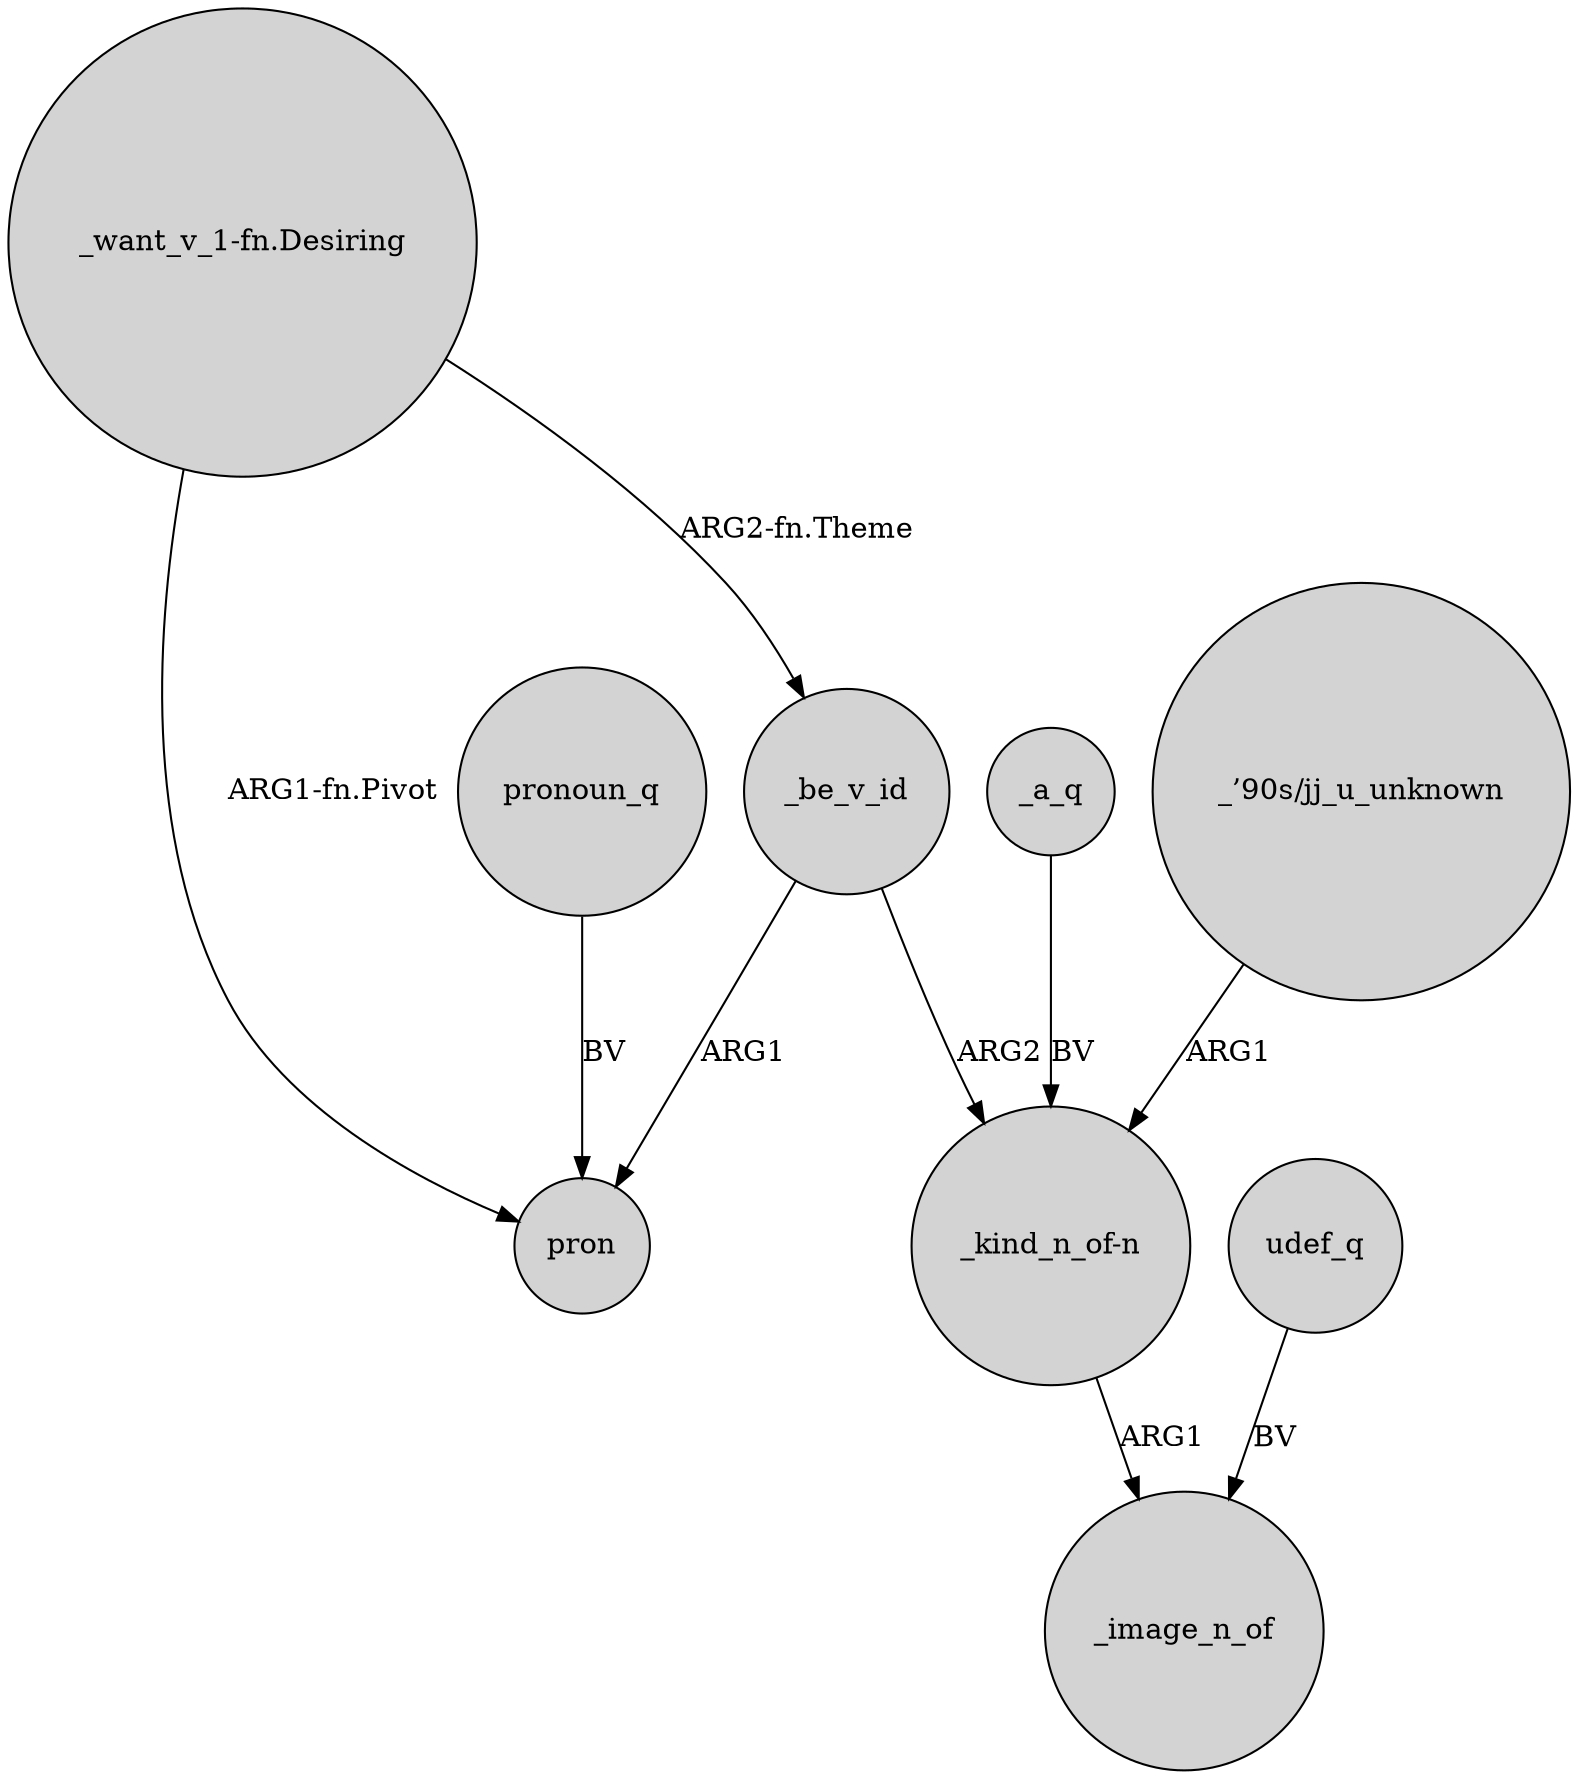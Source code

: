 digraph {
	node [shape=circle style=filled]
	"_want_v_1-fn.Desiring" -> pron [label="ARG1-fn.Pivot"]
	_be_v_id -> "_kind_n_of-n" [label=ARG2]
	udef_q -> _image_n_of [label=BV]
	_a_q -> "_kind_n_of-n" [label=BV]
	"_want_v_1-fn.Desiring" -> _be_v_id [label="ARG2-fn.Theme"]
	_be_v_id -> pron [label=ARG1]
	"_’90s/jj_u_unknown" -> "_kind_n_of-n" [label=ARG1]
	"_kind_n_of-n" -> _image_n_of [label=ARG1]
	pronoun_q -> pron [label=BV]
}
